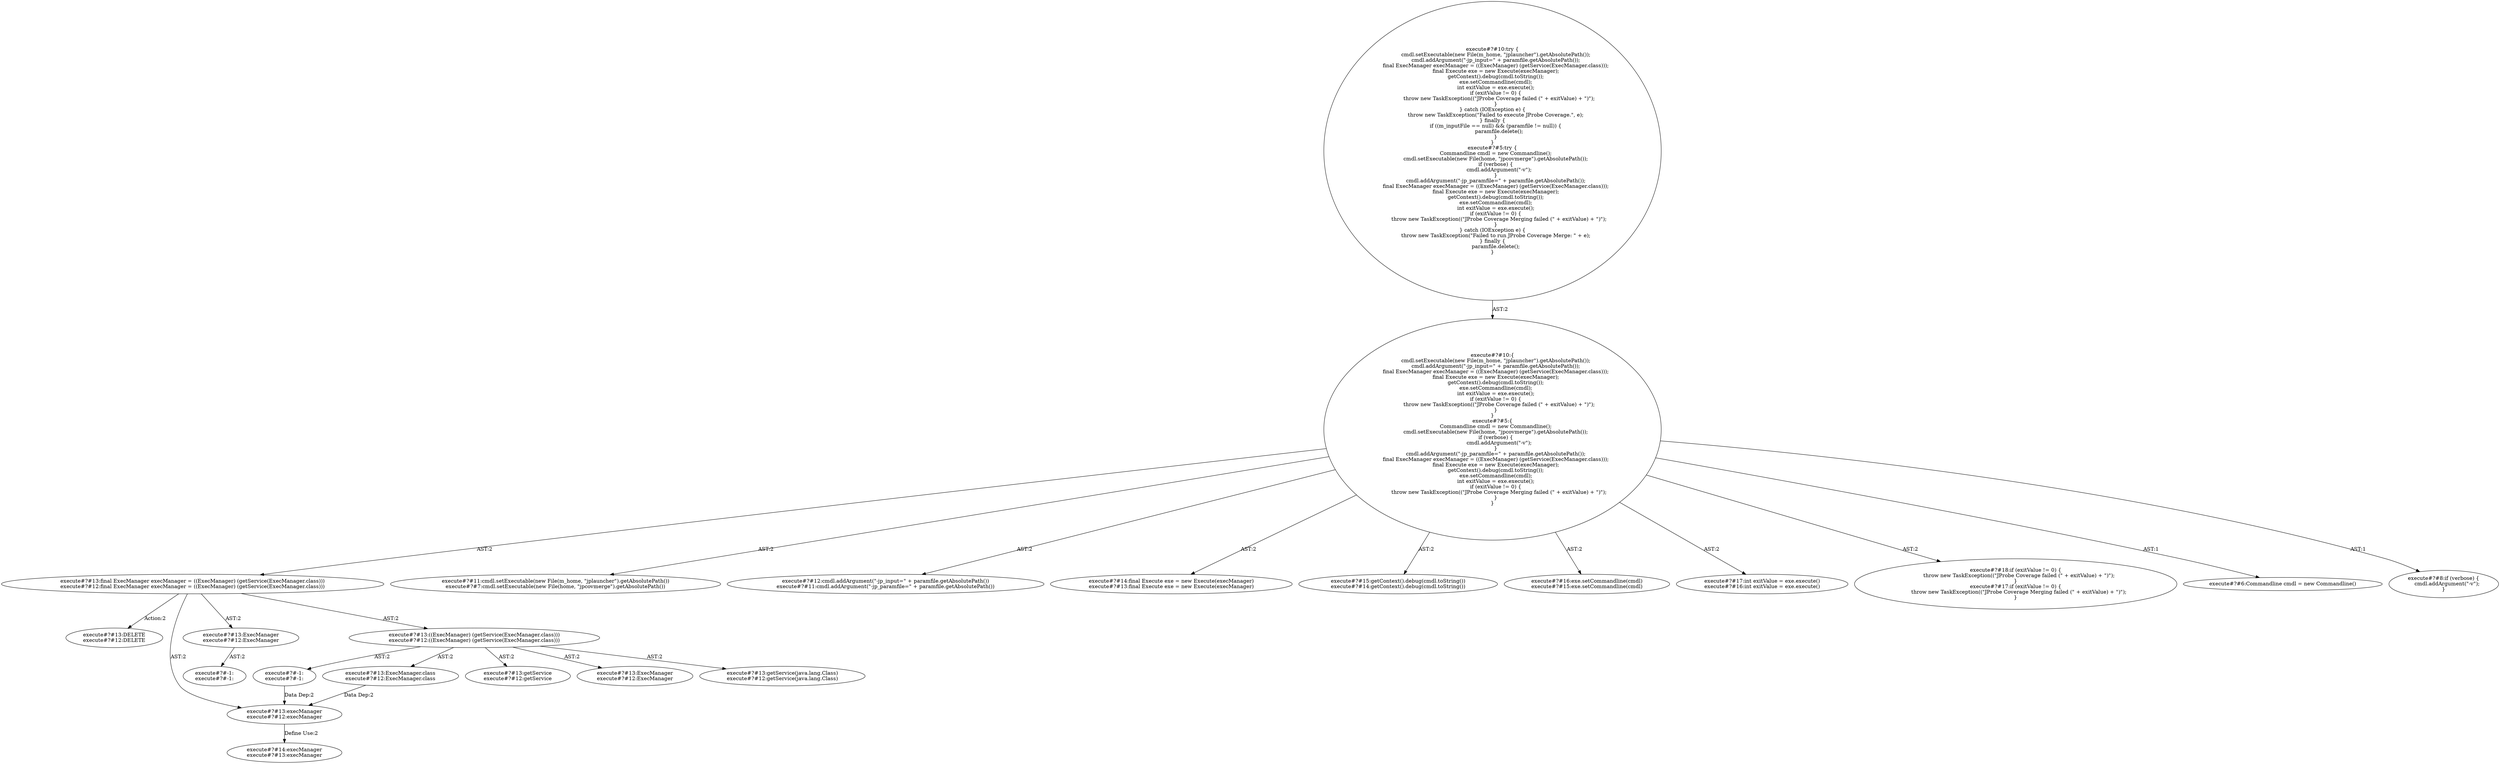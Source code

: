 digraph "Pattern" {
0 [label="execute#?#13:DELETE
execute#?#12:DELETE" shape=ellipse]
1 [label="execute#?#13:final ExecManager execManager = ((ExecManager) (getService(ExecManager.class)))
execute#?#12:final ExecManager execManager = ((ExecManager) (getService(ExecManager.class)))" shape=ellipse]
2 [label="execute#?#10:\{
    cmdl.setExecutable(new File(m_home, \"jplauncher\").getAbsolutePath());
    cmdl.addArgument(\"-jp_input=\" + paramfile.getAbsolutePath());
    final ExecManager execManager = ((ExecManager) (getService(ExecManager.class)));
    final Execute exe = new Execute(execManager);
    getContext().debug(cmdl.toString());
    exe.setCommandline(cmdl);
    int exitValue = exe.execute();
    if (exitValue != 0) \{
        throw new TaskException((\"JProbe Coverage failed (\" + exitValue) + \")\");
    \}
\}
execute#?#5:\{
    Commandline cmdl = new Commandline();
    cmdl.setExecutable(new File(home, \"jpcovmerge\").getAbsolutePath());
    if (verbose) \{
        cmdl.addArgument(\"-v\");
    \}
    cmdl.addArgument(\"-jp_paramfile=\" + paramfile.getAbsolutePath());
    final ExecManager execManager = ((ExecManager) (getService(ExecManager.class)));
    final Execute exe = new Execute(execManager);
    getContext().debug(cmdl.toString());
    exe.setCommandline(cmdl);
    int exitValue = exe.execute();
    if (exitValue != 0) \{
        throw new TaskException((\"JProbe Coverage Merging failed (\" + exitValue) + \")\");
    \}
\}" shape=ellipse]
3 [label="execute#?#10:try \{
    cmdl.setExecutable(new File(m_home, \"jplauncher\").getAbsolutePath());
    cmdl.addArgument(\"-jp_input=\" + paramfile.getAbsolutePath());
    final ExecManager execManager = ((ExecManager) (getService(ExecManager.class)));
    final Execute exe = new Execute(execManager);
    getContext().debug(cmdl.toString());
    exe.setCommandline(cmdl);
    int exitValue = exe.execute();
    if (exitValue != 0) \{
        throw new TaskException((\"JProbe Coverage failed (\" + exitValue) + \")\");
    \}
\} catch (IOException e) \{
    throw new TaskException(\"Failed to execute JProbe Coverage.\", e);
\} finally \{
    if ((m_inputFile == null) && (paramfile != null)) \{
        paramfile.delete();
    \}
\}
execute#?#5:try \{
    Commandline cmdl = new Commandline();
    cmdl.setExecutable(new File(home, \"jpcovmerge\").getAbsolutePath());
    if (verbose) \{
        cmdl.addArgument(\"-v\");
    \}
    cmdl.addArgument(\"-jp_paramfile=\" + paramfile.getAbsolutePath());
    final ExecManager execManager = ((ExecManager) (getService(ExecManager.class)));
    final Execute exe = new Execute(execManager);
    getContext().debug(cmdl.toString());
    exe.setCommandline(cmdl);
    int exitValue = exe.execute();
    if (exitValue != 0) \{
        throw new TaskException((\"JProbe Coverage Merging failed (\" + exitValue) + \")\");
    \}
\} catch (IOException e) \{
    throw new TaskException(\"Failed to run JProbe Coverage Merge: \" + e);
\} finally \{
    paramfile.delete();
\}" shape=ellipse]
4 [label="execute#?#11:cmdl.setExecutable(new File(m_home, \"jplauncher\").getAbsolutePath())
execute#?#7:cmdl.setExecutable(new File(home, \"jpcovmerge\").getAbsolutePath())" shape=ellipse]
5 [label="execute#?#12:cmdl.addArgument(\"-jp_input=\" + paramfile.getAbsolutePath())
execute#?#11:cmdl.addArgument(\"-jp_paramfile=\" + paramfile.getAbsolutePath())" shape=ellipse]
6 [label="execute#?#14:final Execute exe = new Execute(execManager)
execute#?#13:final Execute exe = new Execute(execManager)" shape=ellipse]
7 [label="execute#?#15:getContext().debug(cmdl.toString())
execute#?#14:getContext().debug(cmdl.toString())" shape=ellipse]
8 [label="execute#?#16:exe.setCommandline(cmdl)
execute#?#15:exe.setCommandline(cmdl)" shape=ellipse]
9 [label="execute#?#17:int exitValue = exe.execute()
execute#?#16:int exitValue = exe.execute()" shape=ellipse]
10 [label="execute#?#18:if (exitValue != 0) \{
    throw new TaskException((\"JProbe Coverage failed (\" + exitValue) + \")\");
\}
execute#?#17:if (exitValue != 0) \{
    throw new TaskException((\"JProbe Coverage Merging failed (\" + exitValue) + \")\");
\}" shape=ellipse]
11 [label="execute#?#13:execManager
execute#?#12:execManager" shape=ellipse]
12 [label="execute#?#-1:
execute#?#-1:" shape=ellipse]
13 [label="execute#?#13:ExecManager.class
execute#?#12:ExecManager.class" shape=ellipse]
14 [label="execute#?#14:execManager
execute#?#13:execManager" shape=ellipse]
15 [label="execute#?#13:ExecManager
execute#?#12:ExecManager" shape=ellipse]
16 [label="execute#?#-1:
execute#?#-1:" shape=ellipse]
17 [label="execute#?#13:((ExecManager) (getService(ExecManager.class)))
execute#?#12:((ExecManager) (getService(ExecManager.class)))" shape=ellipse]
18 [label="execute#?#13:getService
execute#?#12:getService" shape=ellipse]
19 [label="execute#?#13:ExecManager
execute#?#12:ExecManager" shape=ellipse]
20 [label="execute#?#13:getService(java.lang.Class)
execute#?#12:getService(java.lang.Class)" shape=ellipse]
21 [label="execute#?#6:Commandline cmdl = new Commandline()" shape=ellipse]
22 [label="execute#?#8:if (verbose) \{
    cmdl.addArgument(\"-v\");
\}" shape=ellipse]
1 -> 0 [label="Action:2"];
1 -> 11 [label="AST:2"];
1 -> 15 [label="AST:2"];
1 -> 17 [label="AST:2"];
2 -> 1 [label="AST:2"];
2 -> 4 [label="AST:2"];
2 -> 5 [label="AST:2"];
2 -> 6 [label="AST:2"];
2 -> 7 [label="AST:2"];
2 -> 8 [label="AST:2"];
2 -> 9 [label="AST:2"];
2 -> 10 [label="AST:2"];
2 -> 21 [label="AST:1"];
2 -> 22 [label="AST:1"];
3 -> 2 [label="AST:2"];
11 -> 14 [label="Define Use:2"];
12 -> 11 [label="Data Dep:2"];
13 -> 11 [label="Data Dep:2"];
15 -> 16 [label="AST:2"];
17 -> 12 [label="AST:2"];
17 -> 13 [label="AST:2"];
17 -> 18 [label="AST:2"];
17 -> 19 [label="AST:2"];
17 -> 20 [label="AST:2"];
}